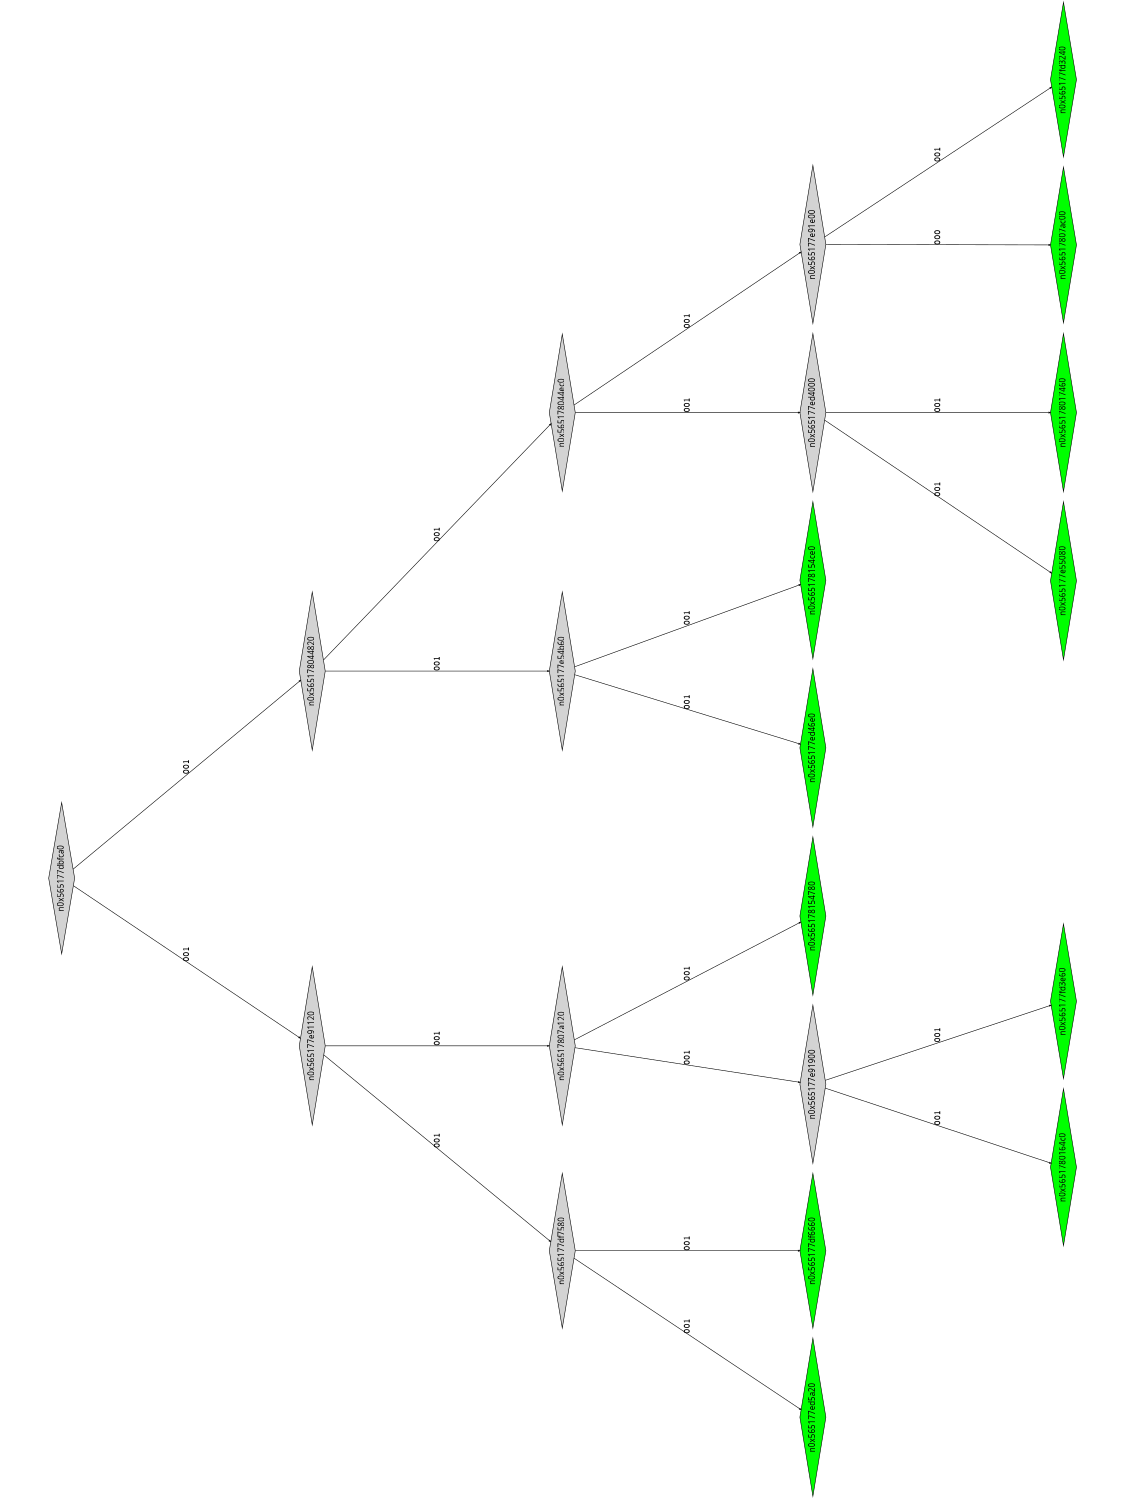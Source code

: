 digraph G {
	size="10,7.5";
	ratio=fill;
	rotate=90;
	center = "true";
	node [style="filled",width=.1,height=.1,fontname="Terminus"]
	edge [arrowsize=.3]
	n0x565177dbfca0 [shape=diamond];
	n0x565177dbfca0 -> n0x565177e91120 [label=001];
	n0x565177dbfca0 -> n0x565178044820 [label=001];
	n0x565178044820 [shape=diamond];
	n0x565178044820 -> n0x565177e54b60 [label=001];
	n0x565178044820 -> n0x565178044ec0 [label=001];
	n0x565178044ec0 [shape=diamond];
	n0x565178044ec0 -> n0x565177ed4000 [label=001];
	n0x565178044ec0 -> n0x565177e91e00 [label=001];
	n0x565177e91e00 [shape=diamond];
	n0x565177e91e00 -> n0x56517807ac00 [label=000];
	n0x565177e91e00 -> n0x565177fd3240 [label=001];
	n0x565177fd3240 [shape=diamond,fillcolor=green];
	n0x56517807ac00 [shape=diamond,fillcolor=green];
	n0x565177ed4000 [shape=diamond];
	n0x565177ed4000 -> n0x565177e55080 [label=001];
	n0x565177ed4000 -> n0x565178017460 [label=001];
	n0x565178017460 [shape=diamond,fillcolor=green];
	n0x565177e55080 [shape=diamond,fillcolor=green];
	n0x565177e54b60 [shape=diamond];
	n0x565177e54b60 -> n0x565177ed46e0 [label=001];
	n0x565177e54b60 -> n0x565178154ce0 [label=001];
	n0x565178154ce0 [shape=diamond,fillcolor=green];
	n0x565177ed46e0 [shape=diamond,fillcolor=green];
	n0x565177e91120 [shape=diamond];
	n0x565177e91120 -> n0x565177df7580 [label=001];
	n0x565177e91120 -> n0x56517807a120 [label=001];
	n0x56517807a120 [shape=diamond];
	n0x56517807a120 -> n0x565177e91900 [label=001];
	n0x56517807a120 -> n0x565178154780 [label=001];
	n0x565178154780 [shape=diamond,fillcolor=green];
	n0x565177e91900 [shape=diamond];
	n0x565177e91900 -> n0x5651780164c0 [label=001];
	n0x565177e91900 -> n0x565177fd3e60 [label=001];
	n0x565177fd3e60 [shape=diamond,fillcolor=green];
	n0x5651780164c0 [shape=diamond,fillcolor=green];
	n0x565177df7580 [shape=diamond];
	n0x565177df7580 -> n0x565177ed5a20 [label=001];
	n0x565177df7580 -> n0x565177df6660 [label=001];
	n0x565177df6660 [shape=diamond,fillcolor=green];
	n0x565177ed5a20 [shape=diamond,fillcolor=green];
}
